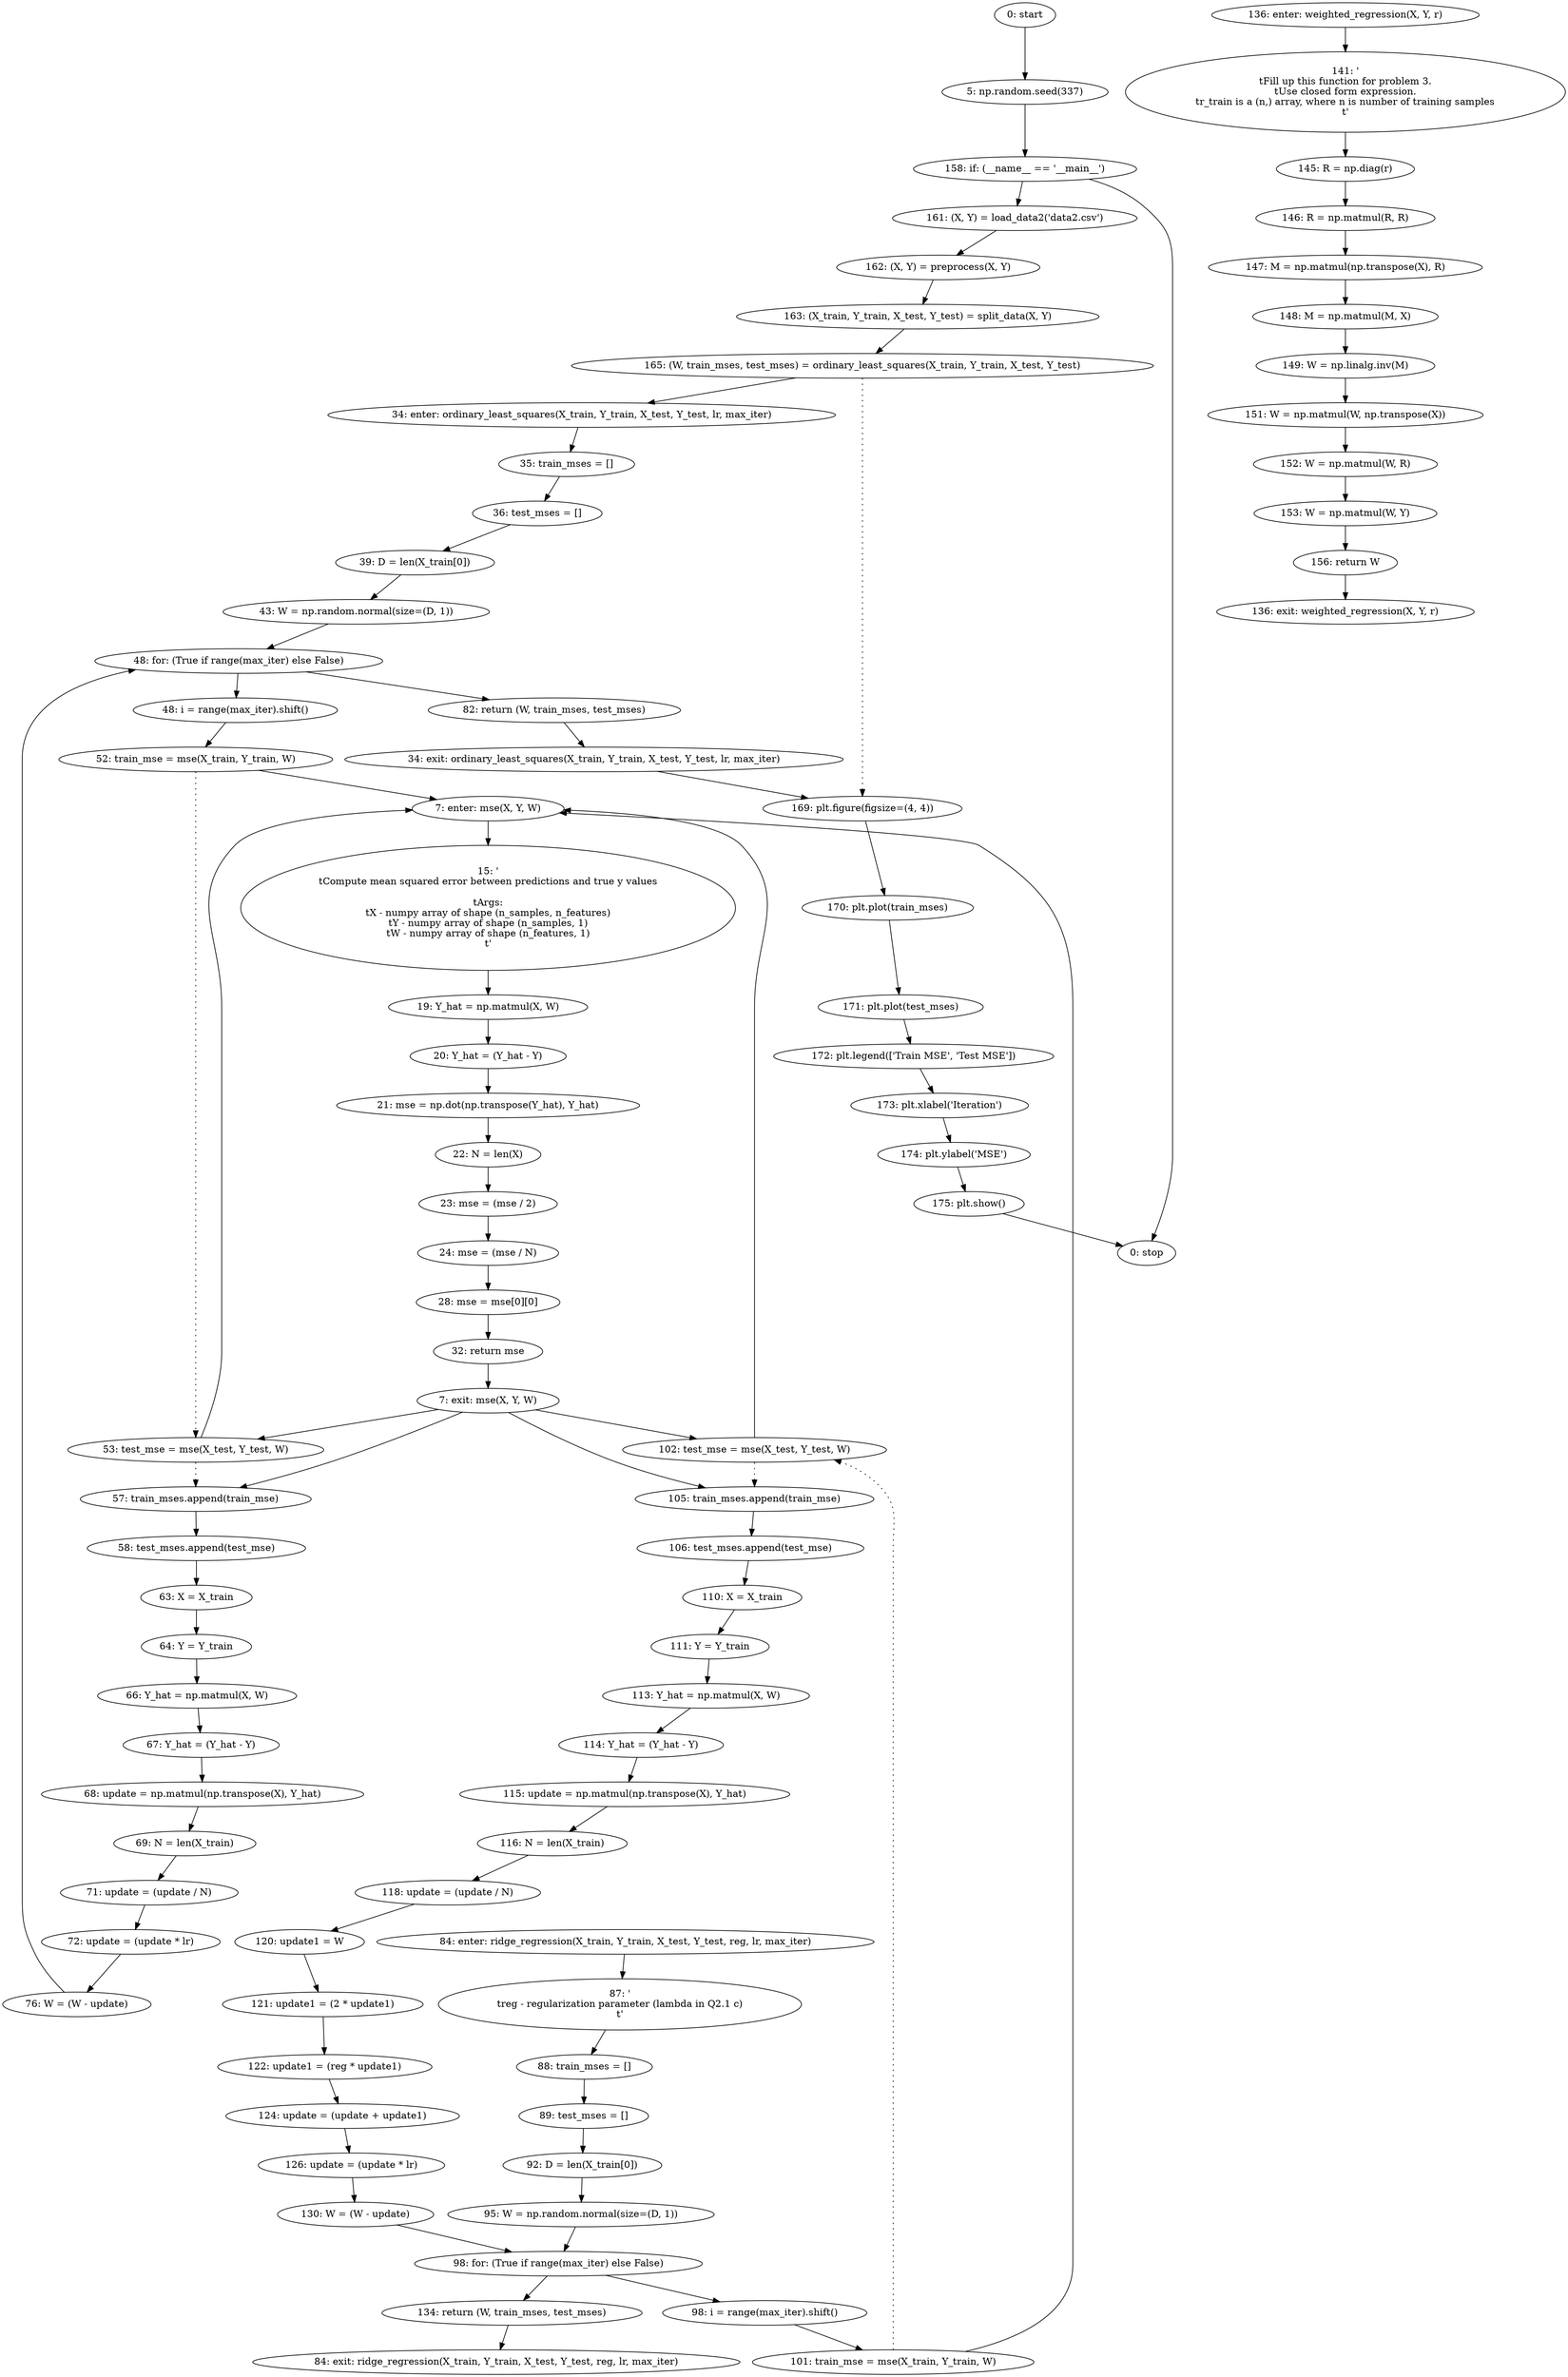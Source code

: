strict digraph "" {
	node [label="\N"];
	0	 [label="0: start"];
	1	 [label="5: np.random.seed(337)"];
	0 -> 1;
	74	 [label="158: if: (__name__ == '__main__')"];
	1 -> 74;
	75	 [label="161: (X, Y) = load_data2('data2.csv')"];
	74 -> 75;
	86	 [label="0: stop"];
	74 -> 86;
	2	 [label="7: enter: mse(X, Y, W)"];
	4	 [label="15: '\n\tCompute mean squared error between predictions and true y values\n\n\tArgs:\n\tX - numpy array of shape (n_samples, n_features)\n\tY \
- numpy array of shape (n_samples, 1)\n\tW - numpy array of shape (n_features, 1)\n\t'"];
	2 -> 4;
	5	 [label="19: Y_hat = np.matmul(X, W)"];
	4 -> 5;
	21	 [label="52: train_mse = mse(X_train, Y_train, W)"];
	21 -> 2;
	22	 [label="53: test_mse = mse(X_test, Y_test, W)"];
	21 -> 22	 [style=dotted,
		weight=100];
	22 -> 2;
	23	 [label="57: train_mses.append(train_mse)"];
	22 -> 23	 [style=dotted,
		weight=100];
	24	 [label="58: test_mses.append(test_mse)"];
	23 -> 24;
	44	 [label="101: train_mse = mse(X_train, Y_train, W)"];
	44 -> 2;
	45	 [label="102: test_mse = mse(X_test, Y_test, W)"];
	44 -> 45	 [style=dotted,
		weight=100];
	45 -> 2;
	46	 [label="105: train_mses.append(train_mse)"];
	45 -> 46	 [style=dotted,
		weight=100];
	47	 [label="106: test_mses.append(test_mse)"];
	46 -> 47;
	3	 [label="7: exit: mse(X, Y, W)"];
	3 -> 22;
	3 -> 23;
	3 -> 45;
	3 -> 46;
	12	 [label="32: return mse"];
	12 -> 3;
	6	 [label="20: Y_hat = (Y_hat - Y)"];
	5 -> 6;
	7	 [label="21: mse = np.dot(np.transpose(Y_hat), Y_hat)"];
	6 -> 7;
	8	 [label="22: N = len(X)"];
	7 -> 8;
	9	 [label="23: mse = (mse / 2)"];
	8 -> 9;
	10	 [label="24: mse = (mse / N)"];
	9 -> 10;
	11	 [label="28: mse = mse[0][0]"];
	10 -> 11;
	11 -> 12;
	13	 [label="34: enter: ordinary_least_squares(X_train, Y_train, X_test, Y_test, lr, max_iter)"];
	15	 [label="35: train_mses = []"];
	13 -> 15;
	16	 [label="36: test_mses = []"];
	15 -> 16;
	78	 [label="165: (W, train_mses, test_mses) = ordinary_least_squares(X_train, Y_train, X_test, Y_test)"];
	78 -> 13;
	79	 [label="169: plt.figure(figsize=(4, 4))"];
	78 -> 79	 [style=dotted,
		weight=100];
	80	 [label="170: plt.plot(train_mses)"];
	79 -> 80;
	14	 [label="34: exit: ordinary_least_squares(X_train, Y_train, X_test, Y_test, lr, max_iter)"];
	14 -> 79;
	34	 [label="82: return (W, train_mses, test_mses)"];
	34 -> 14;
	17	 [label="39: D = len(X_train[0])"];
	16 -> 17;
	18	 [label="43: W = np.random.normal(size=(D, 1))"];
	17 -> 18;
	19	 [label="48: for: (True if range(max_iter) else False)"];
	18 -> 19;
	19 -> 34;
	20	 [label="48: i = range(max_iter).shift()"];
	19 -> 20;
	20 -> 21;
	33	 [label="76: W = (W - update)"];
	33 -> 19;
	25	 [label="63: X = X_train"];
	24 -> 25;
	26	 [label="64: Y = Y_train"];
	25 -> 26;
	27	 [label="66: Y_hat = np.matmul(X, W)"];
	26 -> 27;
	28	 [label="67: Y_hat = (Y_hat - Y)"];
	27 -> 28;
	29	 [label="68: update = np.matmul(np.transpose(X), Y_hat)"];
	28 -> 29;
	30	 [label="69: N = len(X_train)"];
	29 -> 30;
	31	 [label="71: update = (update / N)"];
	30 -> 31;
	32	 [label="72: update = (update * lr)"];
	31 -> 32;
	32 -> 33;
	35	 [label="84: enter: ridge_regression(X_train, Y_train, X_test, Y_test, reg, lr, max_iter)"];
	37	 [label="87: '\n\treg - regularization parameter (lambda in Q2.1 c)\n\t'"];
	35 -> 37;
	38	 [label="88: train_mses = []"];
	37 -> 38;
	36	 [label="84: exit: ridge_regression(X_train, Y_train, X_test, Y_test, reg, lr, max_iter)"];
	61	 [label="134: return (W, train_mses, test_mses)"];
	61 -> 36;
	39	 [label="89: test_mses = []"];
	38 -> 39;
	40	 [label="92: D = len(X_train[0])"];
	39 -> 40;
	41	 [label="95: W = np.random.normal(size=(D, 1))"];
	40 -> 41;
	42	 [label="98: for: (True if range(max_iter) else False)"];
	41 -> 42;
	42 -> 61;
	43	 [label="98: i = range(max_iter).shift()"];
	42 -> 43;
	43 -> 44;
	60	 [label="130: W = (W - update)"];
	60 -> 42;
	48	 [label="110: X = X_train"];
	47 -> 48;
	49	 [label="111: Y = Y_train"];
	48 -> 49;
	50	 [label="113: Y_hat = np.matmul(X, W)"];
	49 -> 50;
	51	 [label="114: Y_hat = (Y_hat - Y)"];
	50 -> 51;
	52	 [label="115: update = np.matmul(np.transpose(X), Y_hat)"];
	51 -> 52;
	53	 [label="116: N = len(X_train)"];
	52 -> 53;
	54	 [label="118: update = (update / N)"];
	53 -> 54;
	55	 [label="120: update1 = W"];
	54 -> 55;
	56	 [label="121: update1 = (2 * update1)"];
	55 -> 56;
	57	 [label="122: update1 = (reg * update1)"];
	56 -> 57;
	58	 [label="124: update = (update + update1)"];
	57 -> 58;
	59	 [label="126: update = (update * lr)"];
	58 -> 59;
	59 -> 60;
	62	 [label="136: enter: weighted_regression(X, Y, r)"];
	64	 [label="141: '\n\tFill up this function for problem 3.\n\tUse closed form expression.\n\tr_train is a (n,) array, where n is number of training \
samples\n\t'"];
	62 -> 64;
	65	 [label="145: R = np.diag(r)"];
	64 -> 65;
	63	 [label="136: exit: weighted_regression(X, Y, r)"];
	73	 [label="156: return W"];
	73 -> 63;
	66	 [label="146: R = np.matmul(R, R)"];
	65 -> 66;
	67	 [label="147: M = np.matmul(np.transpose(X), R)"];
	66 -> 67;
	68	 [label="148: M = np.matmul(M, X)"];
	67 -> 68;
	69	 [label="149: W = np.linalg.inv(M)"];
	68 -> 69;
	70	 [label="151: W = np.matmul(W, np.transpose(X))"];
	69 -> 70;
	71	 [label="152: W = np.matmul(W, R)"];
	70 -> 71;
	72	 [label="153: W = np.matmul(W, Y)"];
	71 -> 72;
	72 -> 73;
	76	 [label="162: (X, Y) = preprocess(X, Y)"];
	75 -> 76;
	77	 [label="163: (X_train, Y_train, X_test, Y_test) = split_data(X, Y)"];
	76 -> 77;
	77 -> 78;
	81	 [label="171: plt.plot(test_mses)"];
	80 -> 81;
	82	 [label="172: plt.legend(['Train MSE', 'Test MSE'])"];
	81 -> 82;
	83	 [label="173: plt.xlabel('Iteration')"];
	82 -> 83;
	84	 [label="174: plt.ylabel('MSE')"];
	83 -> 84;
	85	 [label="175: plt.show()"];
	84 -> 85;
	85 -> 86;
}

